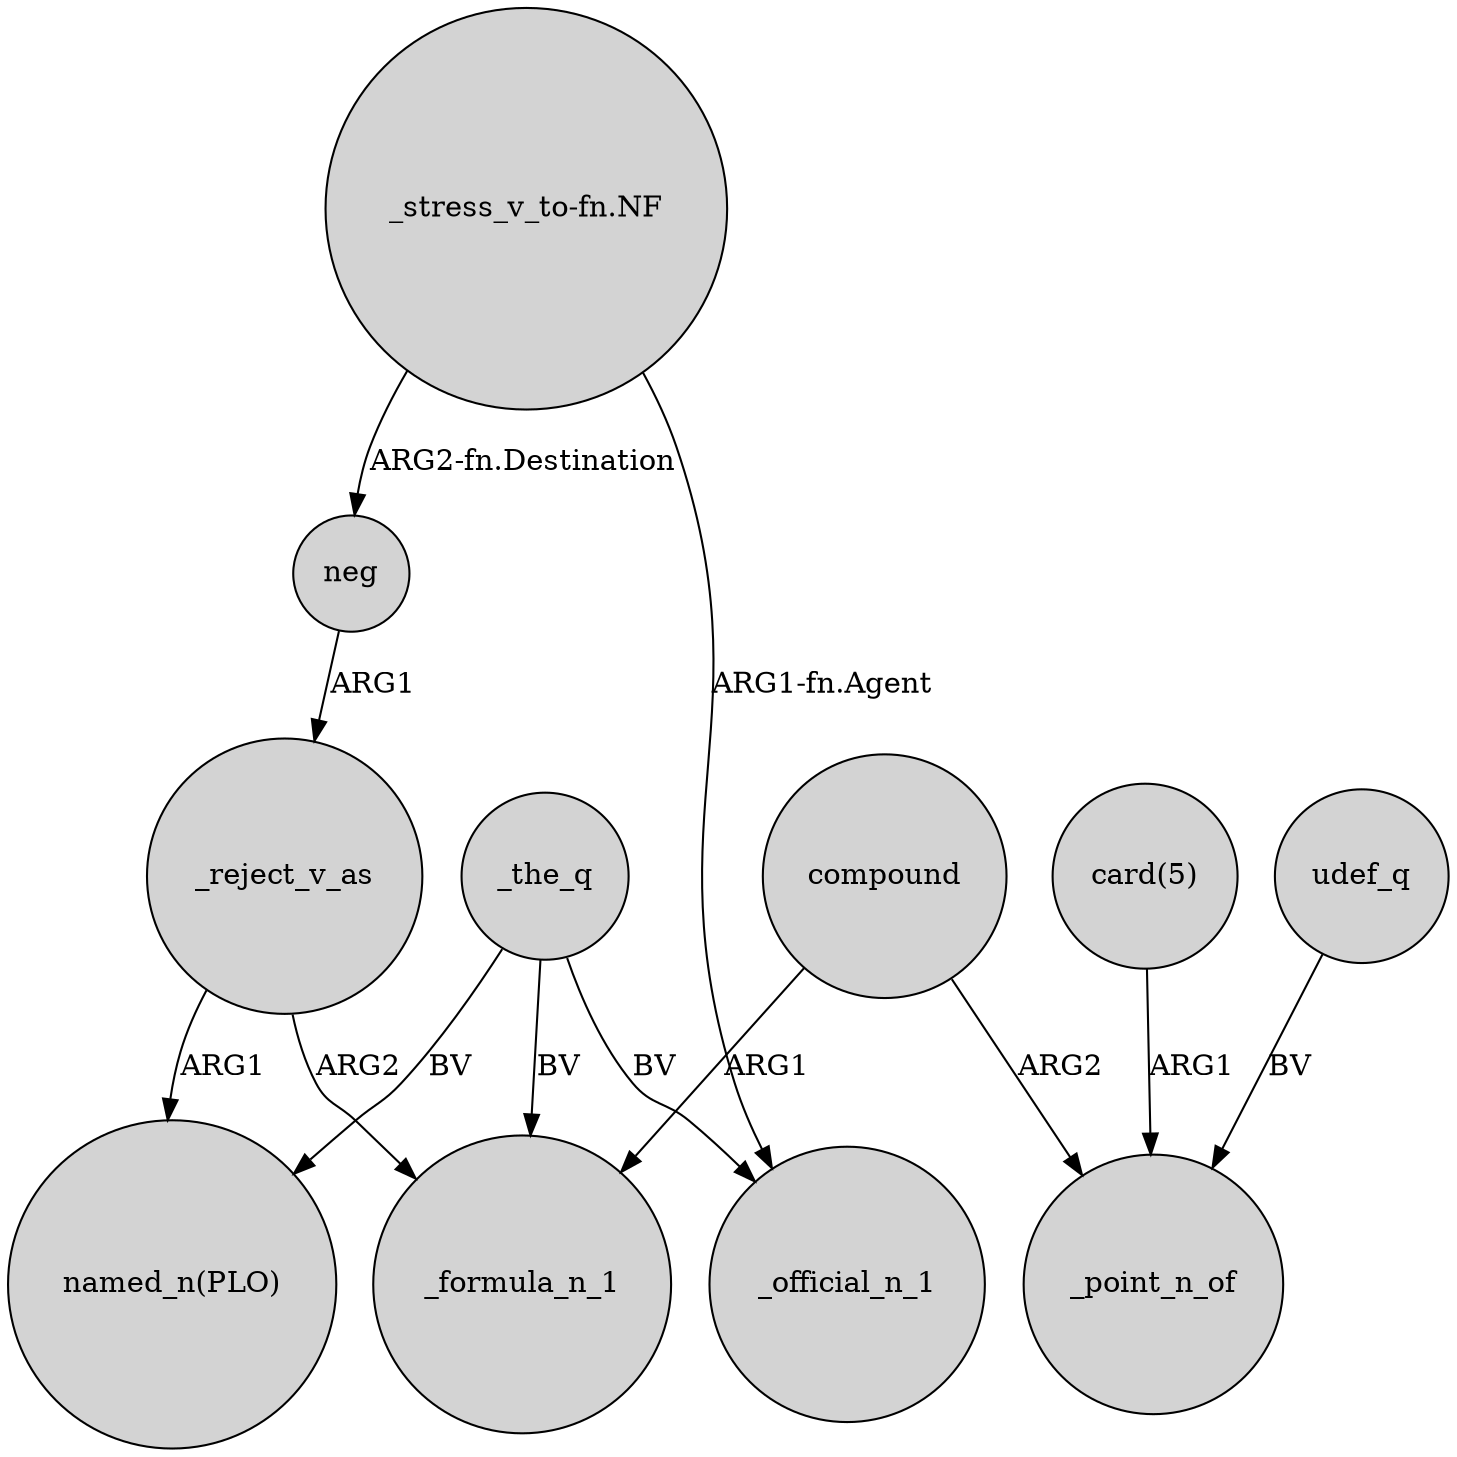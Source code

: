 digraph {
	node [shape=circle style=filled]
	_the_q -> _formula_n_1 [label=BV]
	compound -> _formula_n_1 [label=ARG1]
	neg -> _reject_v_as [label=ARG1]
	"card(5)" -> _point_n_of [label=ARG1]
	"_stress_v_to-fn.NF" -> _official_n_1 [label="ARG1-fn.Agent"]
	compound -> _point_n_of [label=ARG2]
	_the_q -> _official_n_1 [label=BV]
	_reject_v_as -> _formula_n_1 [label=ARG2]
	"_stress_v_to-fn.NF" -> neg [label="ARG2-fn.Destination"]
	udef_q -> _point_n_of [label=BV]
	_reject_v_as -> "named_n(PLO)" [label=ARG1]
	_the_q -> "named_n(PLO)" [label=BV]
}
